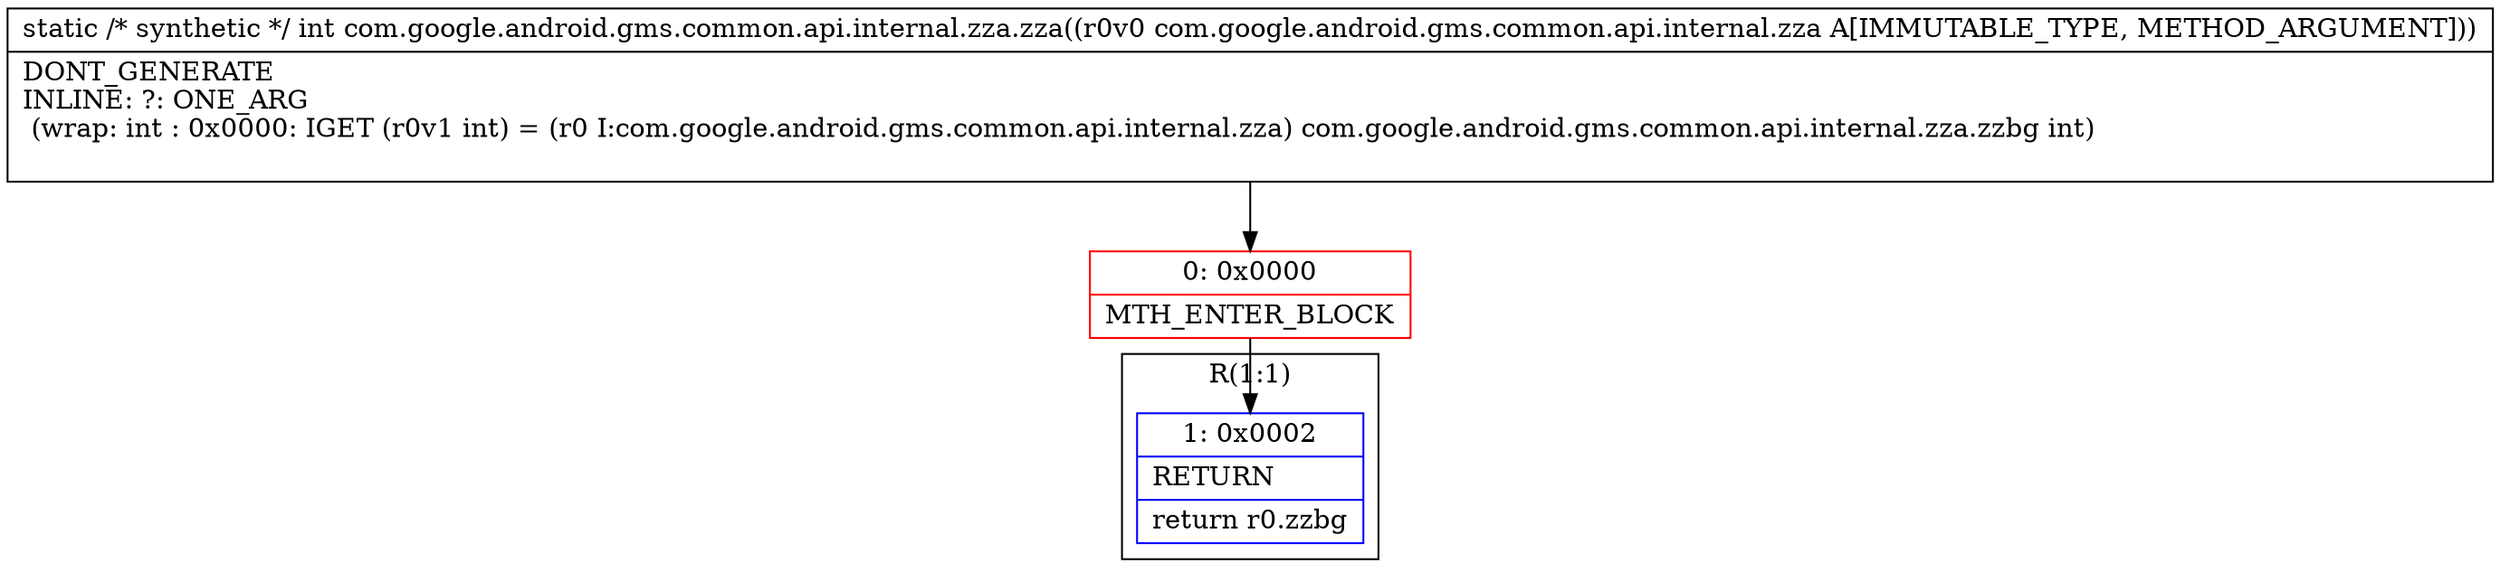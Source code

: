 digraph "CFG forcom.google.android.gms.common.api.internal.zza.zza(Lcom\/google\/android\/gms\/common\/api\/internal\/zza;)I" {
subgraph cluster_Region_1201240220 {
label = "R(1:1)";
node [shape=record,color=blue];
Node_1 [shape=record,label="{1\:\ 0x0002|RETURN\l|return r0.zzbg\l}"];
}
Node_0 [shape=record,color=red,label="{0\:\ 0x0000|MTH_ENTER_BLOCK\l}"];
MethodNode[shape=record,label="{static \/* synthetic *\/ int com.google.android.gms.common.api.internal.zza.zza((r0v0 com.google.android.gms.common.api.internal.zza A[IMMUTABLE_TYPE, METHOD_ARGUMENT]))  | DONT_GENERATE\lINLINE: ?: ONE_ARG  \l  (wrap: int : 0x0000: IGET  (r0v1 int) = (r0 I:com.google.android.gms.common.api.internal.zza) com.google.android.gms.common.api.internal.zza.zzbg int)\l\l}"];
MethodNode -> Node_0;
Node_0 -> Node_1;
}

